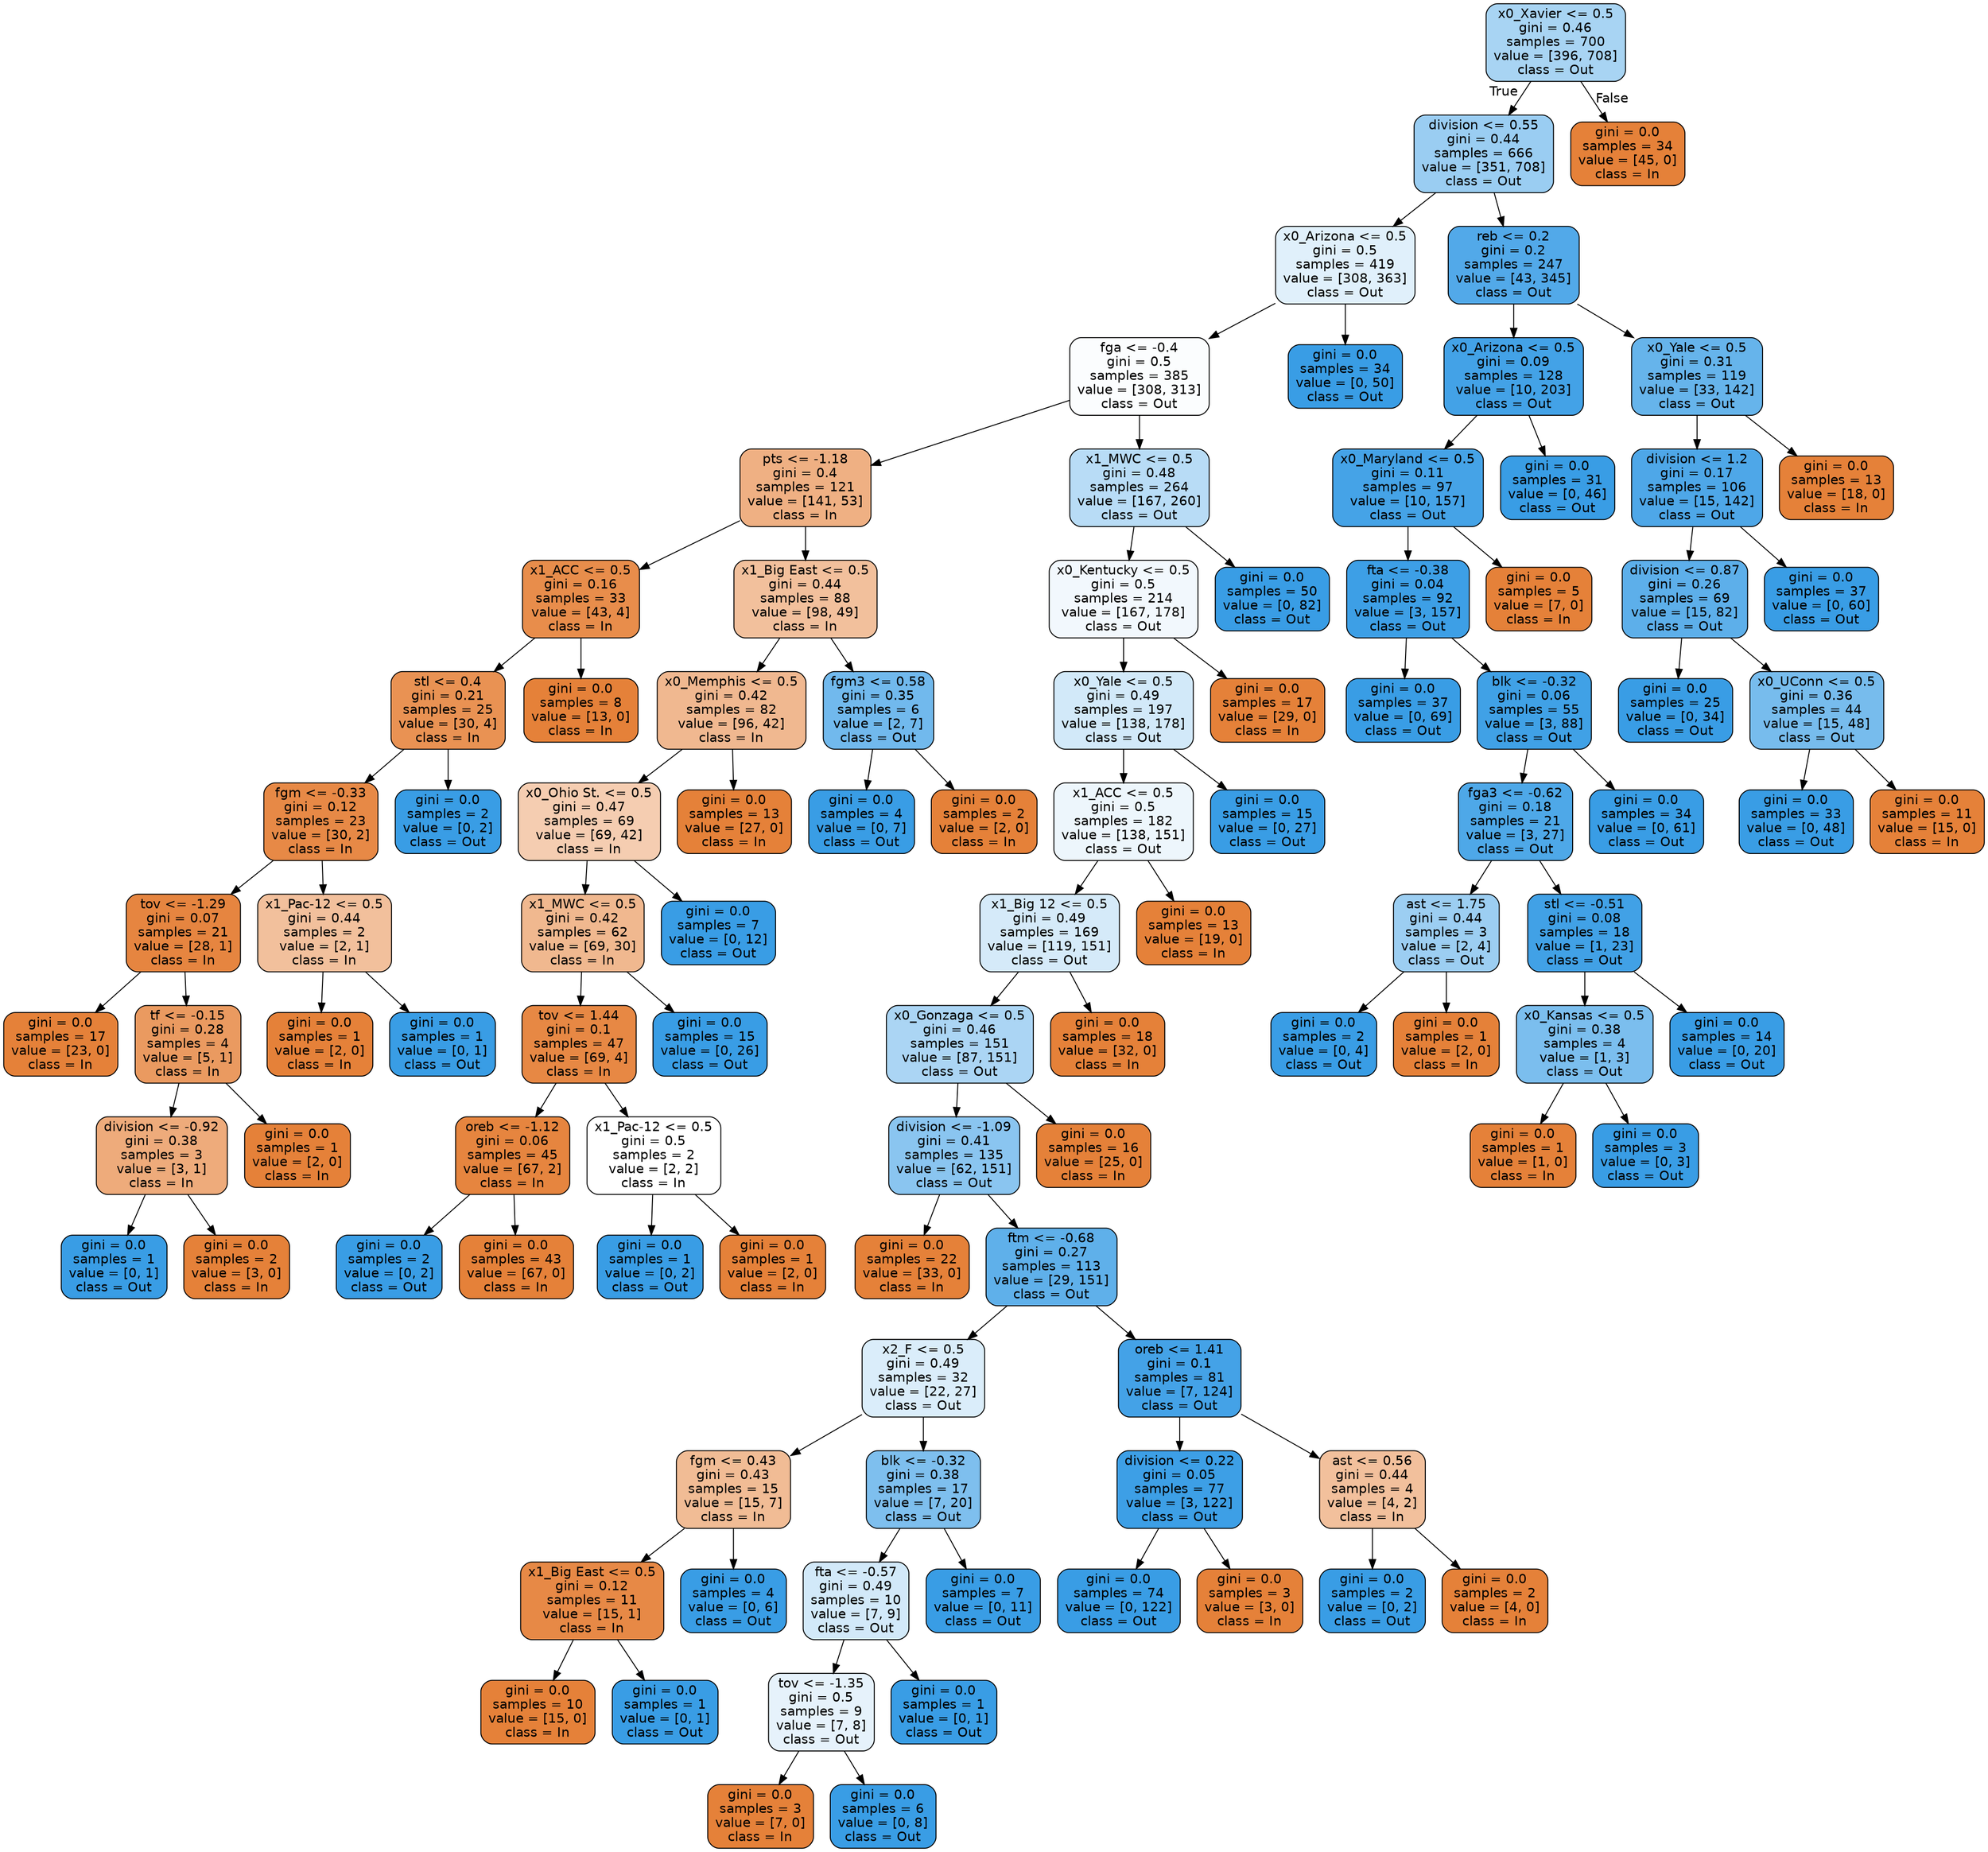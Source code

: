 digraph Tree {
node [shape=box, style="filled, rounded", color="black", fontname=helvetica] ;
edge [fontname=helvetica] ;
0 [label="x0_Xavier <= 0.5\ngini = 0.46\nsamples = 700\nvalue = [396, 708]\nclass = Out", fillcolor="#399de570"] ;
1 [label="division <= 0.55\ngini = 0.44\nsamples = 666\nvalue = [351, 708]\nclass = Out", fillcolor="#399de581"] ;
0 -> 1 [labeldistance=2.5, labelangle=45, headlabel="True"] ;
2 [label="x0_Arizona <= 0.5\ngini = 0.5\nsamples = 419\nvalue = [308, 363]\nclass = Out", fillcolor="#399de527"] ;
1 -> 2 ;
3 [label="fga <= -0.4\ngini = 0.5\nsamples = 385\nvalue = [308, 313]\nclass = Out", fillcolor="#399de504"] ;
2 -> 3 ;
4 [label="pts <= -1.18\ngini = 0.4\nsamples = 121\nvalue = [141, 53]\nclass = In", fillcolor="#e581399f"] ;
3 -> 4 ;
5 [label="x1_ACC <= 0.5\ngini = 0.16\nsamples = 33\nvalue = [43, 4]\nclass = In", fillcolor="#e58139e7"] ;
4 -> 5 ;
6 [label="stl <= 0.4\ngini = 0.21\nsamples = 25\nvalue = [30, 4]\nclass = In", fillcolor="#e58139dd"] ;
5 -> 6 ;
7 [label="fgm <= -0.33\ngini = 0.12\nsamples = 23\nvalue = [30, 2]\nclass = In", fillcolor="#e58139ee"] ;
6 -> 7 ;
8 [label="tov <= -1.29\ngini = 0.07\nsamples = 21\nvalue = [28, 1]\nclass = In", fillcolor="#e58139f6"] ;
7 -> 8 ;
9 [label="gini = 0.0\nsamples = 17\nvalue = [23, 0]\nclass = In", fillcolor="#e58139ff"] ;
8 -> 9 ;
10 [label="tf <= -0.15\ngini = 0.28\nsamples = 4\nvalue = [5, 1]\nclass = In", fillcolor="#e58139cc"] ;
8 -> 10 ;
11 [label="division <= -0.92\ngini = 0.38\nsamples = 3\nvalue = [3, 1]\nclass = In", fillcolor="#e58139aa"] ;
10 -> 11 ;
12 [label="gini = 0.0\nsamples = 1\nvalue = [0, 1]\nclass = Out", fillcolor="#399de5ff"] ;
11 -> 12 ;
13 [label="gini = 0.0\nsamples = 2\nvalue = [3, 0]\nclass = In", fillcolor="#e58139ff"] ;
11 -> 13 ;
14 [label="gini = 0.0\nsamples = 1\nvalue = [2, 0]\nclass = In", fillcolor="#e58139ff"] ;
10 -> 14 ;
15 [label="x1_Pac-12 <= 0.5\ngini = 0.44\nsamples = 2\nvalue = [2, 1]\nclass = In", fillcolor="#e581397f"] ;
7 -> 15 ;
16 [label="gini = 0.0\nsamples = 1\nvalue = [2, 0]\nclass = In", fillcolor="#e58139ff"] ;
15 -> 16 ;
17 [label="gini = 0.0\nsamples = 1\nvalue = [0, 1]\nclass = Out", fillcolor="#399de5ff"] ;
15 -> 17 ;
18 [label="gini = 0.0\nsamples = 2\nvalue = [0, 2]\nclass = Out", fillcolor="#399de5ff"] ;
6 -> 18 ;
19 [label="gini = 0.0\nsamples = 8\nvalue = [13, 0]\nclass = In", fillcolor="#e58139ff"] ;
5 -> 19 ;
20 [label="x1_Big East <= 0.5\ngini = 0.44\nsamples = 88\nvalue = [98, 49]\nclass = In", fillcolor="#e581397f"] ;
4 -> 20 ;
21 [label="x0_Memphis <= 0.5\ngini = 0.42\nsamples = 82\nvalue = [96, 42]\nclass = In", fillcolor="#e581398f"] ;
20 -> 21 ;
22 [label="x0_Ohio St. <= 0.5\ngini = 0.47\nsamples = 69\nvalue = [69, 42]\nclass = In", fillcolor="#e5813964"] ;
21 -> 22 ;
23 [label="x1_MWC <= 0.5\ngini = 0.42\nsamples = 62\nvalue = [69, 30]\nclass = In", fillcolor="#e5813990"] ;
22 -> 23 ;
24 [label="tov <= 1.44\ngini = 0.1\nsamples = 47\nvalue = [69, 4]\nclass = In", fillcolor="#e58139f0"] ;
23 -> 24 ;
25 [label="oreb <= -1.12\ngini = 0.06\nsamples = 45\nvalue = [67, 2]\nclass = In", fillcolor="#e58139f7"] ;
24 -> 25 ;
26 [label="gini = 0.0\nsamples = 2\nvalue = [0, 2]\nclass = Out", fillcolor="#399de5ff"] ;
25 -> 26 ;
27 [label="gini = 0.0\nsamples = 43\nvalue = [67, 0]\nclass = In", fillcolor="#e58139ff"] ;
25 -> 27 ;
28 [label="x1_Pac-12 <= 0.5\ngini = 0.5\nsamples = 2\nvalue = [2, 2]\nclass = In", fillcolor="#e5813900"] ;
24 -> 28 ;
29 [label="gini = 0.0\nsamples = 1\nvalue = [0, 2]\nclass = Out", fillcolor="#399de5ff"] ;
28 -> 29 ;
30 [label="gini = 0.0\nsamples = 1\nvalue = [2, 0]\nclass = In", fillcolor="#e58139ff"] ;
28 -> 30 ;
31 [label="gini = 0.0\nsamples = 15\nvalue = [0, 26]\nclass = Out", fillcolor="#399de5ff"] ;
23 -> 31 ;
32 [label="gini = 0.0\nsamples = 7\nvalue = [0, 12]\nclass = Out", fillcolor="#399de5ff"] ;
22 -> 32 ;
33 [label="gini = 0.0\nsamples = 13\nvalue = [27, 0]\nclass = In", fillcolor="#e58139ff"] ;
21 -> 33 ;
34 [label="fgm3 <= 0.58\ngini = 0.35\nsamples = 6\nvalue = [2, 7]\nclass = Out", fillcolor="#399de5b6"] ;
20 -> 34 ;
35 [label="gini = 0.0\nsamples = 4\nvalue = [0, 7]\nclass = Out", fillcolor="#399de5ff"] ;
34 -> 35 ;
36 [label="gini = 0.0\nsamples = 2\nvalue = [2, 0]\nclass = In", fillcolor="#e58139ff"] ;
34 -> 36 ;
37 [label="x1_MWC <= 0.5\ngini = 0.48\nsamples = 264\nvalue = [167, 260]\nclass = Out", fillcolor="#399de55b"] ;
3 -> 37 ;
38 [label="x0_Kentucky <= 0.5\ngini = 0.5\nsamples = 214\nvalue = [167, 178]\nclass = Out", fillcolor="#399de510"] ;
37 -> 38 ;
39 [label="x0_Yale <= 0.5\ngini = 0.49\nsamples = 197\nvalue = [138, 178]\nclass = Out", fillcolor="#399de539"] ;
38 -> 39 ;
40 [label="x1_ACC <= 0.5\ngini = 0.5\nsamples = 182\nvalue = [138, 151]\nclass = Out", fillcolor="#399de516"] ;
39 -> 40 ;
41 [label="x1_Big 12 <= 0.5\ngini = 0.49\nsamples = 169\nvalue = [119, 151]\nclass = Out", fillcolor="#399de536"] ;
40 -> 41 ;
42 [label="x0_Gonzaga <= 0.5\ngini = 0.46\nsamples = 151\nvalue = [87, 151]\nclass = Out", fillcolor="#399de56c"] ;
41 -> 42 ;
43 [label="division <= -1.09\ngini = 0.41\nsamples = 135\nvalue = [62, 151]\nclass = Out", fillcolor="#399de596"] ;
42 -> 43 ;
44 [label="gini = 0.0\nsamples = 22\nvalue = [33, 0]\nclass = In", fillcolor="#e58139ff"] ;
43 -> 44 ;
45 [label="ftm <= -0.68\ngini = 0.27\nsamples = 113\nvalue = [29, 151]\nclass = Out", fillcolor="#399de5ce"] ;
43 -> 45 ;
46 [label="x2_F <= 0.5\ngini = 0.49\nsamples = 32\nvalue = [22, 27]\nclass = Out", fillcolor="#399de52f"] ;
45 -> 46 ;
47 [label="fgm <= 0.43\ngini = 0.43\nsamples = 15\nvalue = [15, 7]\nclass = In", fillcolor="#e5813988"] ;
46 -> 47 ;
48 [label="x1_Big East <= 0.5\ngini = 0.12\nsamples = 11\nvalue = [15, 1]\nclass = In", fillcolor="#e58139ee"] ;
47 -> 48 ;
49 [label="gini = 0.0\nsamples = 10\nvalue = [15, 0]\nclass = In", fillcolor="#e58139ff"] ;
48 -> 49 ;
50 [label="gini = 0.0\nsamples = 1\nvalue = [0, 1]\nclass = Out", fillcolor="#399de5ff"] ;
48 -> 50 ;
51 [label="gini = 0.0\nsamples = 4\nvalue = [0, 6]\nclass = Out", fillcolor="#399de5ff"] ;
47 -> 51 ;
52 [label="blk <= -0.32\ngini = 0.38\nsamples = 17\nvalue = [7, 20]\nclass = Out", fillcolor="#399de5a6"] ;
46 -> 52 ;
53 [label="fta <= -0.57\ngini = 0.49\nsamples = 10\nvalue = [7, 9]\nclass = Out", fillcolor="#399de539"] ;
52 -> 53 ;
54 [label="tov <= -1.35\ngini = 0.5\nsamples = 9\nvalue = [7, 8]\nclass = Out", fillcolor="#399de520"] ;
53 -> 54 ;
55 [label="gini = 0.0\nsamples = 3\nvalue = [7, 0]\nclass = In", fillcolor="#e58139ff"] ;
54 -> 55 ;
56 [label="gini = 0.0\nsamples = 6\nvalue = [0, 8]\nclass = Out", fillcolor="#399de5ff"] ;
54 -> 56 ;
57 [label="gini = 0.0\nsamples = 1\nvalue = [0, 1]\nclass = Out", fillcolor="#399de5ff"] ;
53 -> 57 ;
58 [label="gini = 0.0\nsamples = 7\nvalue = [0, 11]\nclass = Out", fillcolor="#399de5ff"] ;
52 -> 58 ;
59 [label="oreb <= 1.41\ngini = 0.1\nsamples = 81\nvalue = [7, 124]\nclass = Out", fillcolor="#399de5f1"] ;
45 -> 59 ;
60 [label="division <= 0.22\ngini = 0.05\nsamples = 77\nvalue = [3, 122]\nclass = Out", fillcolor="#399de5f9"] ;
59 -> 60 ;
61 [label="gini = 0.0\nsamples = 74\nvalue = [0, 122]\nclass = Out", fillcolor="#399de5ff"] ;
60 -> 61 ;
62 [label="gini = 0.0\nsamples = 3\nvalue = [3, 0]\nclass = In", fillcolor="#e58139ff"] ;
60 -> 62 ;
63 [label="ast <= 0.56\ngini = 0.44\nsamples = 4\nvalue = [4, 2]\nclass = In", fillcolor="#e581397f"] ;
59 -> 63 ;
64 [label="gini = 0.0\nsamples = 2\nvalue = [0, 2]\nclass = Out", fillcolor="#399de5ff"] ;
63 -> 64 ;
65 [label="gini = 0.0\nsamples = 2\nvalue = [4, 0]\nclass = In", fillcolor="#e58139ff"] ;
63 -> 65 ;
66 [label="gini = 0.0\nsamples = 16\nvalue = [25, 0]\nclass = In", fillcolor="#e58139ff"] ;
42 -> 66 ;
67 [label="gini = 0.0\nsamples = 18\nvalue = [32, 0]\nclass = In", fillcolor="#e58139ff"] ;
41 -> 67 ;
68 [label="gini = 0.0\nsamples = 13\nvalue = [19, 0]\nclass = In", fillcolor="#e58139ff"] ;
40 -> 68 ;
69 [label="gini = 0.0\nsamples = 15\nvalue = [0, 27]\nclass = Out", fillcolor="#399de5ff"] ;
39 -> 69 ;
70 [label="gini = 0.0\nsamples = 17\nvalue = [29, 0]\nclass = In", fillcolor="#e58139ff"] ;
38 -> 70 ;
71 [label="gini = 0.0\nsamples = 50\nvalue = [0, 82]\nclass = Out", fillcolor="#399de5ff"] ;
37 -> 71 ;
72 [label="gini = 0.0\nsamples = 34\nvalue = [0, 50]\nclass = Out", fillcolor="#399de5ff"] ;
2 -> 72 ;
73 [label="reb <= 0.2\ngini = 0.2\nsamples = 247\nvalue = [43, 345]\nclass = Out", fillcolor="#399de5df"] ;
1 -> 73 ;
74 [label="x0_Arizona <= 0.5\ngini = 0.09\nsamples = 128\nvalue = [10, 203]\nclass = Out", fillcolor="#399de5f2"] ;
73 -> 74 ;
75 [label="x0_Maryland <= 0.5\ngini = 0.11\nsamples = 97\nvalue = [10, 157]\nclass = Out", fillcolor="#399de5ef"] ;
74 -> 75 ;
76 [label="fta <= -0.38\ngini = 0.04\nsamples = 92\nvalue = [3, 157]\nclass = Out", fillcolor="#399de5fa"] ;
75 -> 76 ;
77 [label="gini = 0.0\nsamples = 37\nvalue = [0, 69]\nclass = Out", fillcolor="#399de5ff"] ;
76 -> 77 ;
78 [label="blk <= -0.32\ngini = 0.06\nsamples = 55\nvalue = [3, 88]\nclass = Out", fillcolor="#399de5f6"] ;
76 -> 78 ;
79 [label="fga3 <= -0.62\ngini = 0.18\nsamples = 21\nvalue = [3, 27]\nclass = Out", fillcolor="#399de5e3"] ;
78 -> 79 ;
80 [label="ast <= 1.75\ngini = 0.44\nsamples = 3\nvalue = [2, 4]\nclass = Out", fillcolor="#399de57f"] ;
79 -> 80 ;
81 [label="gini = 0.0\nsamples = 2\nvalue = [0, 4]\nclass = Out", fillcolor="#399de5ff"] ;
80 -> 81 ;
82 [label="gini = 0.0\nsamples = 1\nvalue = [2, 0]\nclass = In", fillcolor="#e58139ff"] ;
80 -> 82 ;
83 [label="stl <= -0.51\ngini = 0.08\nsamples = 18\nvalue = [1, 23]\nclass = Out", fillcolor="#399de5f4"] ;
79 -> 83 ;
84 [label="x0_Kansas <= 0.5\ngini = 0.38\nsamples = 4\nvalue = [1, 3]\nclass = Out", fillcolor="#399de5aa"] ;
83 -> 84 ;
85 [label="gini = 0.0\nsamples = 1\nvalue = [1, 0]\nclass = In", fillcolor="#e58139ff"] ;
84 -> 85 ;
86 [label="gini = 0.0\nsamples = 3\nvalue = [0, 3]\nclass = Out", fillcolor="#399de5ff"] ;
84 -> 86 ;
87 [label="gini = 0.0\nsamples = 14\nvalue = [0, 20]\nclass = Out", fillcolor="#399de5ff"] ;
83 -> 87 ;
88 [label="gini = 0.0\nsamples = 34\nvalue = [0, 61]\nclass = Out", fillcolor="#399de5ff"] ;
78 -> 88 ;
89 [label="gini = 0.0\nsamples = 5\nvalue = [7, 0]\nclass = In", fillcolor="#e58139ff"] ;
75 -> 89 ;
90 [label="gini = 0.0\nsamples = 31\nvalue = [0, 46]\nclass = Out", fillcolor="#399de5ff"] ;
74 -> 90 ;
91 [label="x0_Yale <= 0.5\ngini = 0.31\nsamples = 119\nvalue = [33, 142]\nclass = Out", fillcolor="#399de5c4"] ;
73 -> 91 ;
92 [label="division <= 1.2\ngini = 0.17\nsamples = 106\nvalue = [15, 142]\nclass = Out", fillcolor="#399de5e4"] ;
91 -> 92 ;
93 [label="division <= 0.87\ngini = 0.26\nsamples = 69\nvalue = [15, 82]\nclass = Out", fillcolor="#399de5d0"] ;
92 -> 93 ;
94 [label="gini = 0.0\nsamples = 25\nvalue = [0, 34]\nclass = Out", fillcolor="#399de5ff"] ;
93 -> 94 ;
95 [label="x0_UConn <= 0.5\ngini = 0.36\nsamples = 44\nvalue = [15, 48]\nclass = Out", fillcolor="#399de5af"] ;
93 -> 95 ;
96 [label="gini = 0.0\nsamples = 33\nvalue = [0, 48]\nclass = Out", fillcolor="#399de5ff"] ;
95 -> 96 ;
97 [label="gini = 0.0\nsamples = 11\nvalue = [15, 0]\nclass = In", fillcolor="#e58139ff"] ;
95 -> 97 ;
98 [label="gini = 0.0\nsamples = 37\nvalue = [0, 60]\nclass = Out", fillcolor="#399de5ff"] ;
92 -> 98 ;
99 [label="gini = 0.0\nsamples = 13\nvalue = [18, 0]\nclass = In", fillcolor="#e58139ff"] ;
91 -> 99 ;
100 [label="gini = 0.0\nsamples = 34\nvalue = [45, 0]\nclass = In", fillcolor="#e58139ff"] ;
0 -> 100 [labeldistance=2.5, labelangle=-45, headlabel="False"] ;
}
